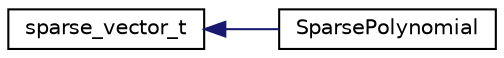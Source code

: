 digraph "Graphical Class Hierarchy"
{
  edge [fontname="Helvetica",fontsize="10",labelfontname="Helvetica",labelfontsize="10"];
  node [fontname="Helvetica",fontsize="10",shape=record];
  rankdir="LR";
  Node0 [label="sparse_vector_t",height=0.2,width=0.4,color="black", fillcolor="white", style="filled",URL="$classsparse__vector__t.html"];
  Node0 -> Node1 [dir="back",color="midnightblue",fontsize="10",style="solid",fontname="Helvetica"];
  Node1 [label="SparsePolynomial",height=0.2,width=0.4,color="black", fillcolor="white", style="filled",URL="$classSparsePolynomial.html"];
}
